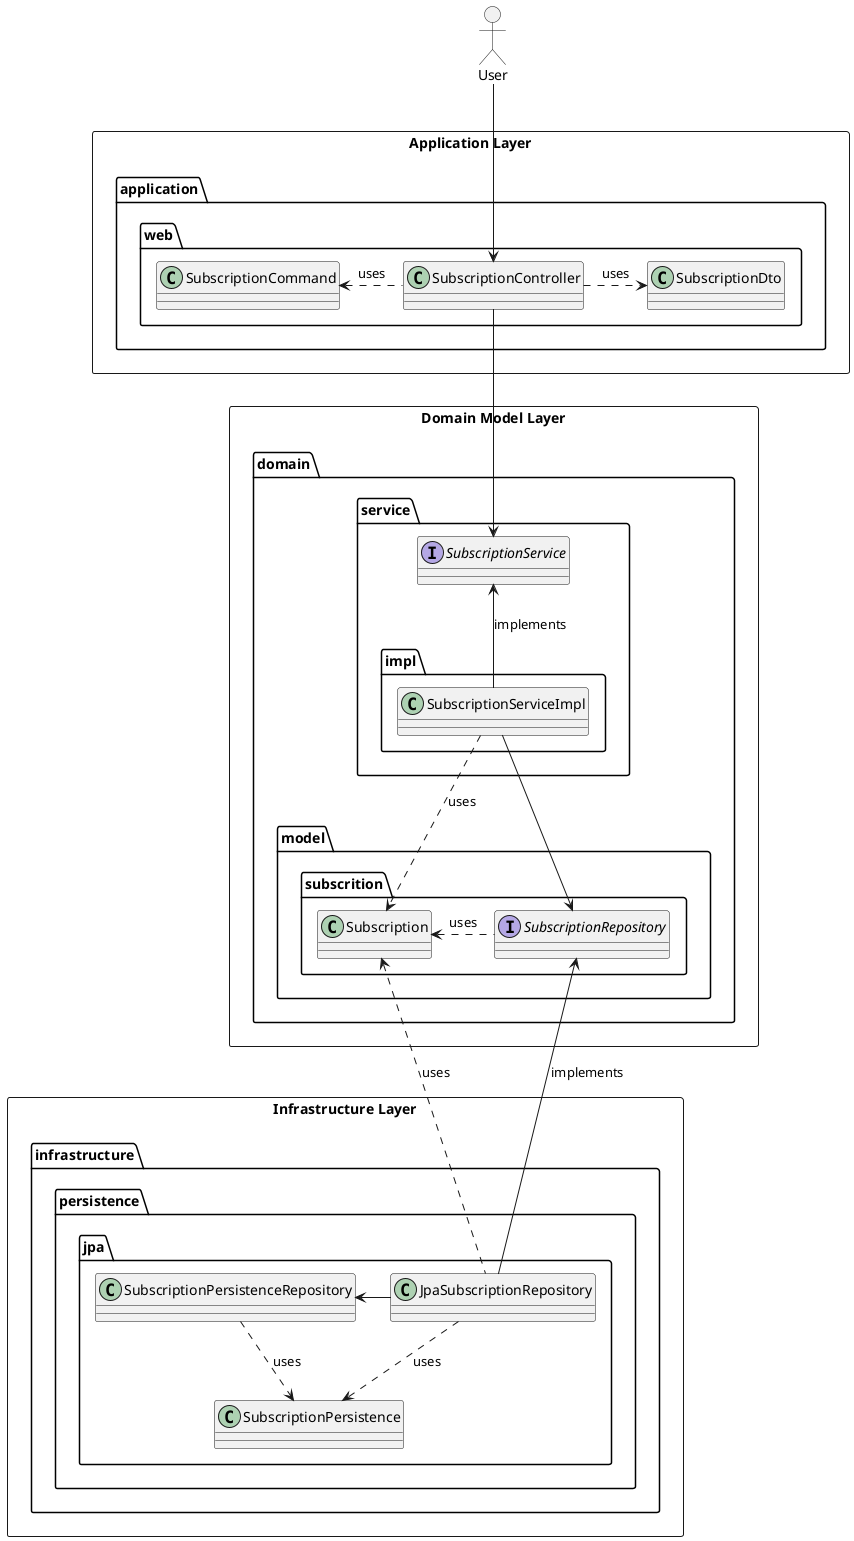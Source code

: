 @startuml
allowmixing

rectangle "Application Layer" {
	package application {
		package web {
			class SubscriptionController
			class SubscriptionCommand
			class SubscriptionDto
		}
	}
}

rectangle "Domain Model Layer" {
	package domain {
		package model {
			package subscrition {
				class Subscription
				interface SubscriptionRepository
			}
		}
		package service {
			interface SubscriptionService
			package impl {
				class SubscriptionServiceImpl
			}
		}
	}
}

rectangle "Infrastructure Layer" {
	package infrastructure {
		package persistence {
			package jpa {
				class JpaSubscriptionRepository
				class SubscriptionPersistenceRepository
				class SubscriptionPersistence
			}
		}
	}
}

actor User
User -down-> SubscriptionController

SubscriptionController .left.> SubscriptionCommand: uses
SubscriptionController .right.> SubscriptionDto: uses

SubscriptionController -down-> SubscriptionService
SubscriptionServiceImpl -up-> SubscriptionService: implements

SubscriptionServiceImpl ..> Subscription: uses
SubscriptionRepository .left.> Subscription: uses
JpaSubscriptionRepository .up.> Subscription: uses

SubscriptionServiceImpl -down-> SubscriptionRepository
JpaSubscriptionRepository -up-> SubscriptionRepository: implements
JpaSubscriptionRepository -left-> SubscriptionPersistenceRepository
SubscriptionPersistenceRepository ..> SubscriptionPersistence: uses
JpaSubscriptionRepository ..> SubscriptionPersistence: uses

@enduml